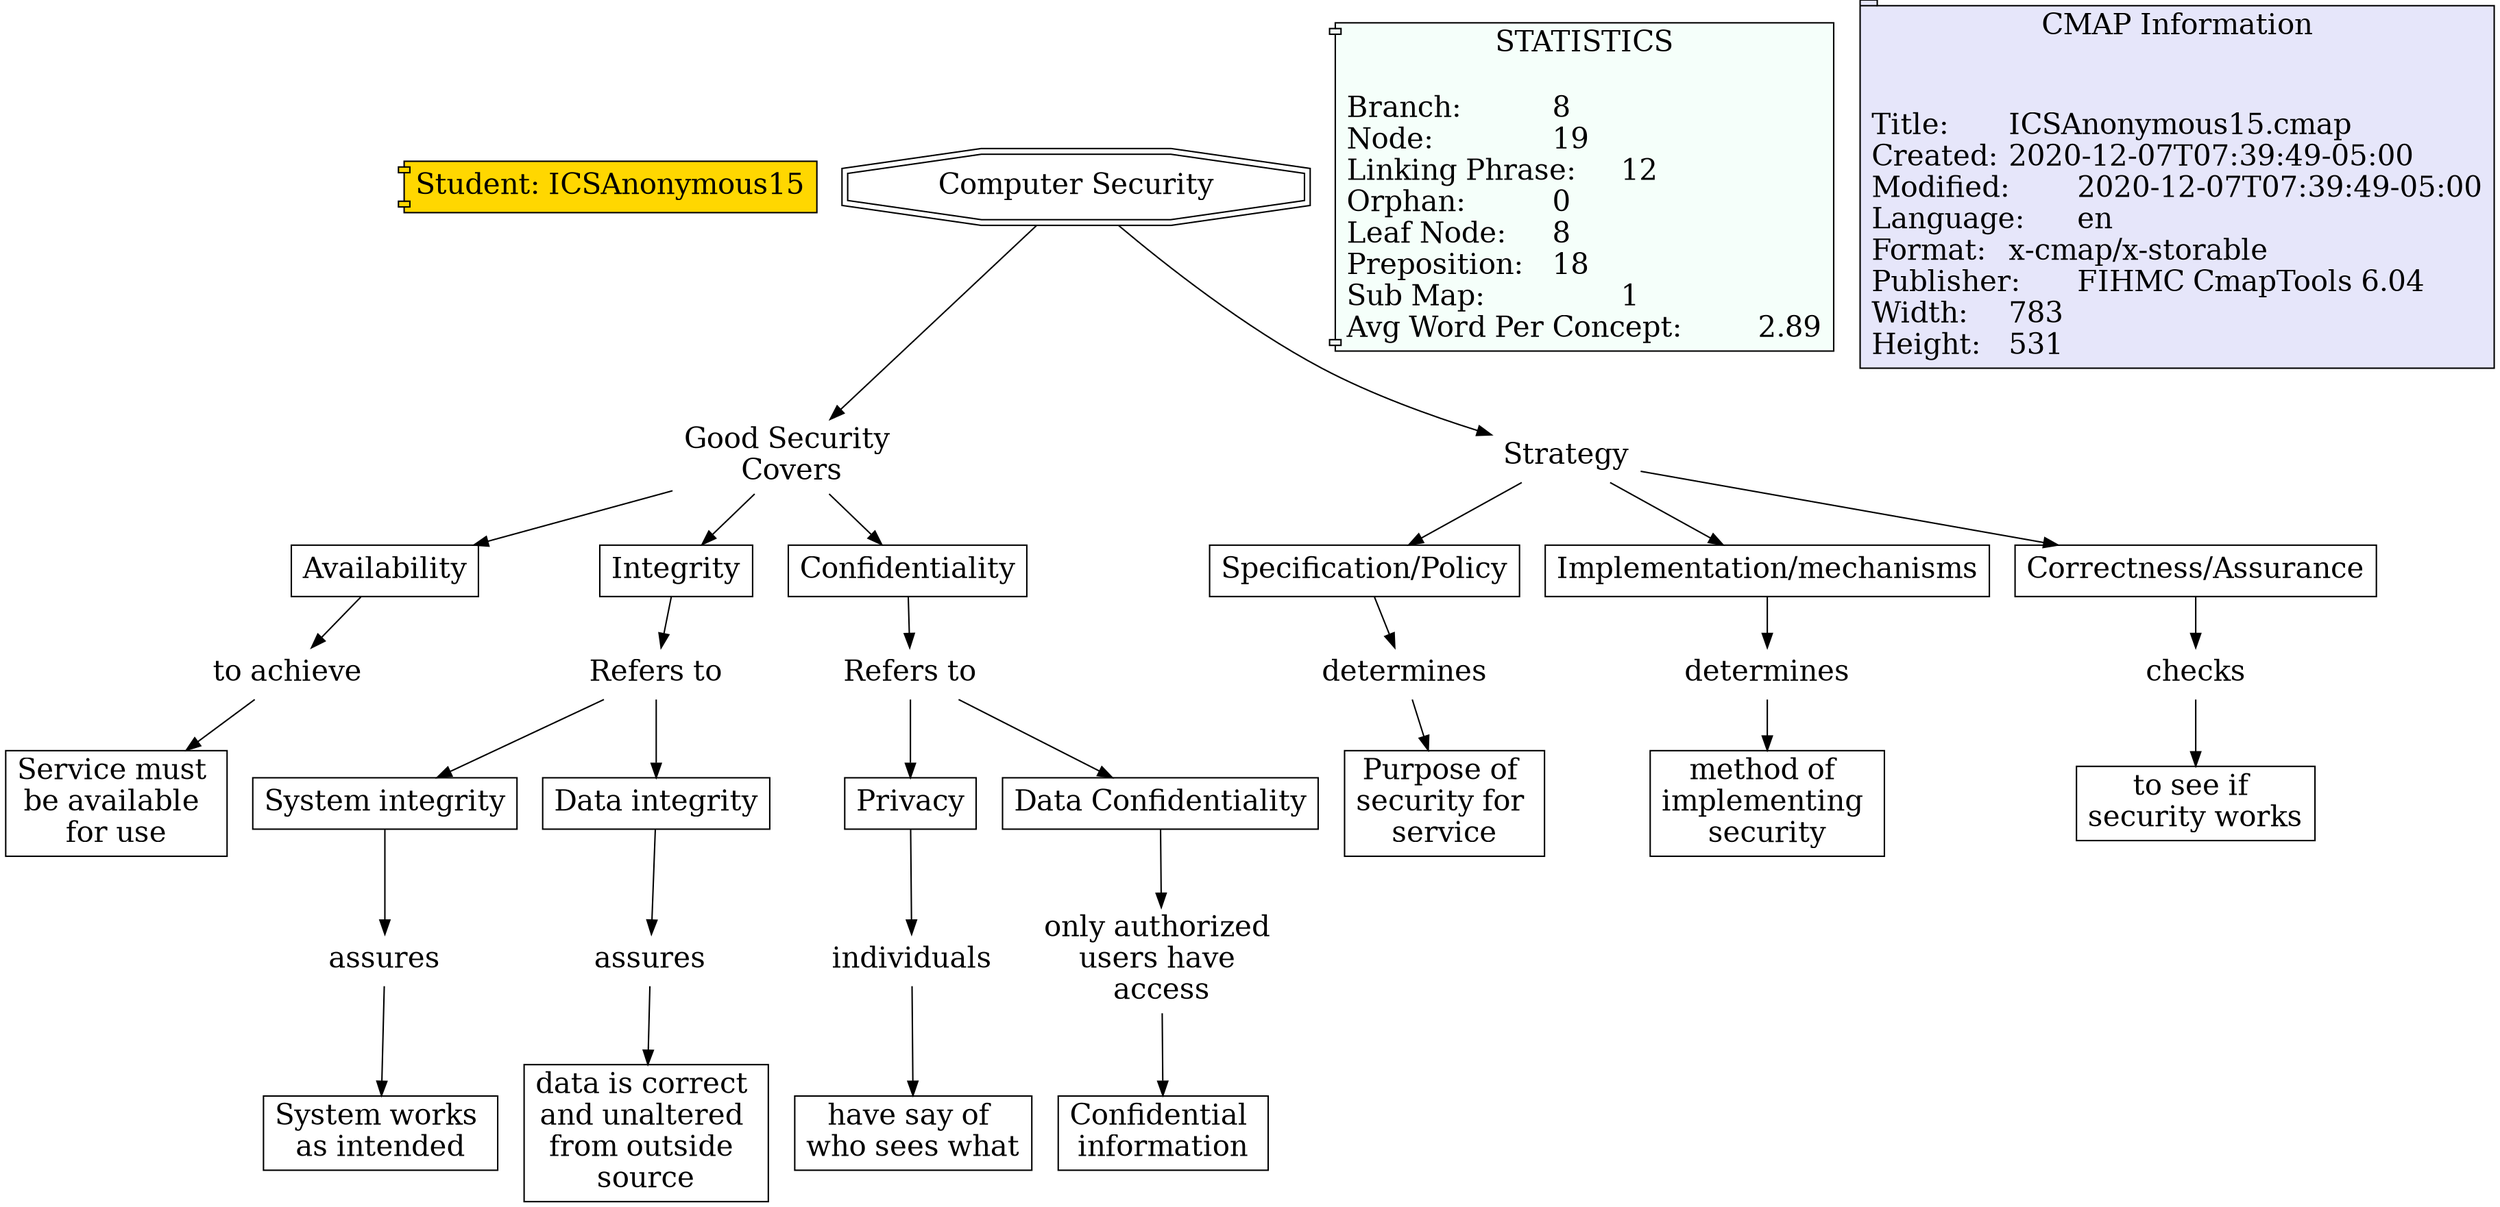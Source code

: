 // The Round Table
digraph {
	Student [label="Student: ICSAnonymous15" fillcolor=gold fontsize=20 shape=component style=filled]
	"1RQ0DMFN4-K0DV36-JW" [label="Good Security 
Covers" fontsize=20 shape=none]
	"1RQ0DPMTZ-1LF699T-T8" [label=Availability fillcolor=white fontsize=20 shape=rect style=filled]
	"1RQ0DMFN4-K0DV36-JW" -> "1RQ0DPMTZ-1LF699T-T8" [constraint=true]
	"1RQ0DMFN4-K0DV36-JW" [label="Good Security 
Covers" fontsize=20 shape=none]
	"1RQ0DP5PV-1WKPNZB-R4" [label=Integrity fillcolor=white fontsize=20 shape=rect style=filled]
	"1RQ0DMFN4-K0DV36-JW" -> "1RQ0DP5PV-1WKPNZB-R4" [constraint=true]
	"1RQ0DJM8B-2B4Z8M9-8P" [label="Computer Security
" fillcolor=white fontsize=20 shape=doubleoctagon style=filled]
	"1RQ0DMFN4-K0DV36-JW" [label="Good Security 
Covers" fontsize=20 shape=none]
	"1RQ0DJM8B-2B4Z8M9-8P" -> "1RQ0DMFN4-K0DV36-JW" [constraint=true]
	"1RQ0F5JG7-R5D5G2-1Z6" [label="Specification/Policy" fillcolor=white fontsize=20 shape=rect style=filled]
	"1RQ0F7TJG-17GLKTD-254" [label=determines fontsize=20 shape=none]
	"1RQ0F5JG7-R5D5G2-1Z6" -> "1RQ0F7TJG-17GLKTD-254" [constraint=true]
	"1RQ0DSNYG-1Y157QW-124" [label=Privacy fillcolor=white fontsize=20 shape=rect style=filled]
	"1RQ0DZQWK-JCBDYP-1JV" [label=individuals fontsize=20 shape=none]
	"1RQ0DSNYG-1Y157QW-124" -> "1RQ0DZQWK-JCBDYP-1JV" [constraint=true]
	"1RQ0DZQWK-JCBDYP-1JV" [label=individuals fontsize=20 shape=none]
	"1RQ0DZQWK-2WY88P-1JR" [label="have say of 
who sees what
" fillcolor=white fontsize=20 shape=rect style=filled]
	"1RQ0DZQWK-JCBDYP-1JV" -> "1RQ0DZQWK-2WY88P-1JR" [constraint=true]
	"1RQ0DRY9D-1NV341S-10B" [label="Refers to" fontsize=20 shape=none]
	"1RQ0DSNYG-1Y157QW-124" [label=Privacy fillcolor=white fontsize=20 shape=rect style=filled]
	"1RQ0DRY9D-1NV341S-10B" -> "1RQ0DSNYG-1Y157QW-124" [constraint=true]
	"1RQ0DQHT7-F2V7TG-XP" [label="Refers to" fontsize=20 shape=none]
	"1RQ0DR13S-Q8TJJP-Z5" [label="System integrity
" fillcolor=white fontsize=20 shape=rect style=filled]
	"1RQ0DQHT7-F2V7TG-XP" -> "1RQ0DR13S-Q8TJJP-Z5" [constraint=true]
	"1RQ0DMFMN-1HM2MW7-JS" [label=Confidentiality fillcolor=white fontsize=20 shape=rect style=filled]
	"1RQ0DRY9D-1NV341S-10B" [label="Refers to" fontsize=20 shape=none]
	"1RQ0DMFMN-1HM2MW7-JS" -> "1RQ0DRY9D-1NV341S-10B" [constraint=true]
	"1RQ0F2T52-ZF24JZ-1PW" [label=assures fontsize=20 shape=none]
	"1RQ0F2T4K-184DKV1-1PS" [label="data is correct 
and unaltered 
from outside 
source" fillcolor=white fontsize=20 shape=rect style=filled]
	"1RQ0F2T52-ZF24JZ-1PW" -> "1RQ0F2T4K-184DKV1-1PS" [constraint=true]
	"1RQ0F1HBZ-1NCRP50-1MX" [label=assures fontsize=20 shape=none]
	"1RQ0F1HBZ-1BBPR95-1MT" [label="System works 
as intended
" fillcolor=white fontsize=20 shape=rect style=filled]
	"1RQ0F1HBZ-1NCRP50-1MX" -> "1RQ0F1HBZ-1BBPR95-1MT" [constraint=true]
	"1RQ0DX2CK-WR0JX-198" [label="only authorized 
users have 
access" fontsize=20 shape=none]
	"1RQ0DX2CK-JY8RSZ-195" [label="Confidential 
information" fillcolor=white fontsize=20 shape=rect style=filled]
	"1RQ0DX2CK-WR0JX-198" -> "1RQ0DX2CK-JY8RSZ-195" [constraint=true]
	"1RQ0DMFN4-K0DV36-JW" [label="Good Security 
Covers" fontsize=20 shape=none]
	"1RQ0DMFMN-1HM2MW7-JS" [label=Confidentiality fillcolor=white fontsize=20 shape=rect style=filled]
	"1RQ0DMFN4-K0DV36-JW" -> "1RQ0DMFMN-1HM2MW7-JS" [constraint=true]
	"1RQ0F6D8G-TGNN61-212" [label="Implementation/mechanisms" fillcolor=white fontsize=20 shape=rect style=filled]
	"1RQ0F9060-1PXFXY6-288" [label=determines fontsize=20 shape=none]
	"1RQ0F6D8G-TGNN61-212" -> "1RQ0F9060-1PXFXY6-288" [constraint=true]
	"1RQ0F9060-1PXFXY6-288" [label=determines fontsize=20 shape=none]
	"1RQ0F9060-W6C8PM-285" [label="method of 
implementing 
security" fillcolor=white fontsize=20 shape=rect style=filled]
	"1RQ0F9060-1PXFXY6-288" -> "1RQ0F9060-W6C8PM-285" [constraint=true]
	"1RQ0F7TJG-17GLKTD-254" [label=determines fontsize=20 shape=none]
	"1RQ0F7TJG-1VTH9R-251" [label="Purpose of 
security for 
service" fillcolor=white fontsize=20 shape=rect style=filled]
	"1RQ0F7TJG-17GLKTD-254" -> "1RQ0F7TJG-1VTH9R-251" [constraint=true]
	"1RQ0F9TH6-FYGGVR-2BK" [label=checks fontsize=20 shape=none]
	"1RQ0F9TH6-107LQNV-2BG" [label="to see if 
security works
" fillcolor=white fontsize=20 shape=rect style=filled]
	"1RQ0F9TH6-FYGGVR-2BK" -> "1RQ0F9TH6-107LQNV-2BG" [constraint=true]
	"1RQ0F7BFP-HPXQ5J-23N" [label="Correctness/Assurance" fillcolor=white fontsize=20 shape=rect style=filled]
	"1RQ0F9TH6-FYGGVR-2BK" [label=checks fontsize=20 shape=none]
	"1RQ0F7BFP-HPXQ5J-23N" -> "1RQ0F9TH6-FYGGVR-2BK" [constraint=true]
	"1RQ0F5JG7-78KGMC-1Z9" [label=Strategy fontsize=20 shape=none]
	"1RQ0F7BFP-HPXQ5J-23N" [label="Correctness/Assurance" fillcolor=white fontsize=20 shape=rect style=filled]
	"1RQ0F5JG7-78KGMC-1Z9" -> "1RQ0F7BFP-HPXQ5J-23N" [constraint=true]
	"1RQ0DQHT7-16W52C3-XL" [label="Data integrity
" fillcolor=white fontsize=20 shape=rect style=filled]
	"1RQ0F2T52-ZF24JZ-1PW" [label=assures fontsize=20 shape=none]
	"1RQ0DQHT7-16W52C3-XL" -> "1RQ0F2T52-ZF24JZ-1PW" [constraint=true]
	"1RQ0F5JG7-78KGMC-1Z9" [label=Strategy fontsize=20 shape=none]
	"1RQ0F6D8G-TGNN61-212" [label="Implementation/mechanisms" fillcolor=white fontsize=20 shape=rect style=filled]
	"1RQ0F5JG7-78KGMC-1Z9" -> "1RQ0F6D8G-TGNN61-212" [constraint=true]
	"1RQ0DP5PV-1WKPNZB-R4" [label=Integrity fillcolor=white fontsize=20 shape=rect style=filled]
	"1RQ0DQHT7-F2V7TG-XP" [label="Refers to" fontsize=20 shape=none]
	"1RQ0DP5PV-1WKPNZB-R4" -> "1RQ0DQHT7-F2V7TG-XP" [constraint=true]
	"1RQ0DRY9D-1NV341S-10B" [label="Refers to" fontsize=20 shape=none]
	"1RQ0DRY9D-13NNL98-107" [label="Data Confidentiality
" fillcolor=white fontsize=20 shape=rect style=filled]
	"1RQ0DRY9D-1NV341S-10B" -> "1RQ0DRY9D-13NNL98-107" [constraint=true]
	"1RQ0DQHT7-F2V7TG-XP" [label="Refers to" fontsize=20 shape=none]
	"1RQ0DQHT7-16W52C3-XL" [label="Data integrity
" fillcolor=white fontsize=20 shape=rect style=filled]
	"1RQ0DQHT7-F2V7TG-XP" -> "1RQ0DQHT7-16W52C3-XL" [constraint=true]
	"1RQ0DR13S-Q8TJJP-Z5" [label="System integrity
" fillcolor=white fontsize=20 shape=rect style=filled]
	"1RQ0F1HBZ-1NCRP50-1MX" [label=assures fontsize=20 shape=none]
	"1RQ0DR13S-Q8TJJP-Z5" -> "1RQ0F1HBZ-1NCRP50-1MX" [constraint=true]
	"1RQ0F5JG7-78KGMC-1Z9" [label=Strategy fontsize=20 shape=none]
	"1RQ0F5JG7-R5D5G2-1Z6" [label="Specification/Policy" fillcolor=white fontsize=20 shape=rect style=filled]
	"1RQ0F5JG7-78KGMC-1Z9" -> "1RQ0F5JG7-R5D5G2-1Z6" [constraint=true]
	"1RQ0DRY9D-13NNL98-107" [label="Data Confidentiality
" fillcolor=white fontsize=20 shape=rect style=filled]
	"1RQ0DX2CK-WR0JX-198" [label="only authorized 
users have 
access" fontsize=20 shape=none]
	"1RQ0DRY9D-13NNL98-107" -> "1RQ0DX2CK-WR0JX-198" [constraint=true]
	"1RQ0DJM8B-2B4Z8M9-8P" [label="Computer Security
" fillcolor=white fontsize=20 shape=doubleoctagon style=filled]
	"1RQ0F5JG7-78KGMC-1Z9" [label=Strategy fontsize=20 shape=none]
	"1RQ0DJM8B-2B4Z8M9-8P" -> "1RQ0F5JG7-78KGMC-1Z9" [constraint=true]
	"1RQ0DPMTZ-1LF699T-T8" [label=Availability fillcolor=white fontsize=20 shape=rect style=filled]
	"1RQ0DT280-1SFY83Q-130" [label="to achieve
" fontsize=20 shape=none]
	"1RQ0DPMTZ-1LF699T-T8" -> "1RQ0DT280-1SFY83Q-130" [constraint=true]
	"1RQ0DT280-1SFY83Q-130" [label="to achieve
" fontsize=20 shape=none]
	"1RQ0DT280-5Z3MFV-12X" [label="Service must 
be available 
for use" fillcolor=white fontsize=20 shape=rect style=filled]
	"1RQ0DT280-1SFY83Q-130" -> "1RQ0DT280-5Z3MFV-12X" [constraint=true]
	statictics [label="STATISTICS
\lBranch:		8\lNode:		19\lLinking Phrase:	12\lOrphan:		0\lLeaf Node:	8\lPreposition:	18\lSub Map:		1\lAvg Word Per Concept:	2.89\l" Gsplines=true fillcolor="#F5FFFA" fontsize=20 shape=component style=filled]
	file_info [label="CMAP Information

\lTitle:	ICSAnonymous15.cmap\lCreated:	2020-12-07T07:39:49-05:00\lModified:	2020-12-07T07:39:49-05:00\lLanguage:	en\lFormat:	x-cmap/x-storable\lPublisher:	FIHMC CmapTools 6.04\lWidth:	783\lHeight:	531\l" Gsplines=true fillcolor="#E6E6FA" fontsize=20 shape=tab style=filled]
}
